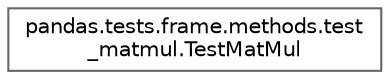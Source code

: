 digraph "Graphical Class Hierarchy"
{
 // LATEX_PDF_SIZE
  bgcolor="transparent";
  edge [fontname=Helvetica,fontsize=10,labelfontname=Helvetica,labelfontsize=10];
  node [fontname=Helvetica,fontsize=10,shape=box,height=0.2,width=0.4];
  rankdir="LR";
  Node0 [id="Node000000",label="pandas.tests.frame.methods.test\l_matmul.TestMatMul",height=0.2,width=0.4,color="grey40", fillcolor="white", style="filled",URL="$d4/d37/classpandas_1_1tests_1_1frame_1_1methods_1_1test__matmul_1_1TestMatMul.html",tooltip=" "];
}
